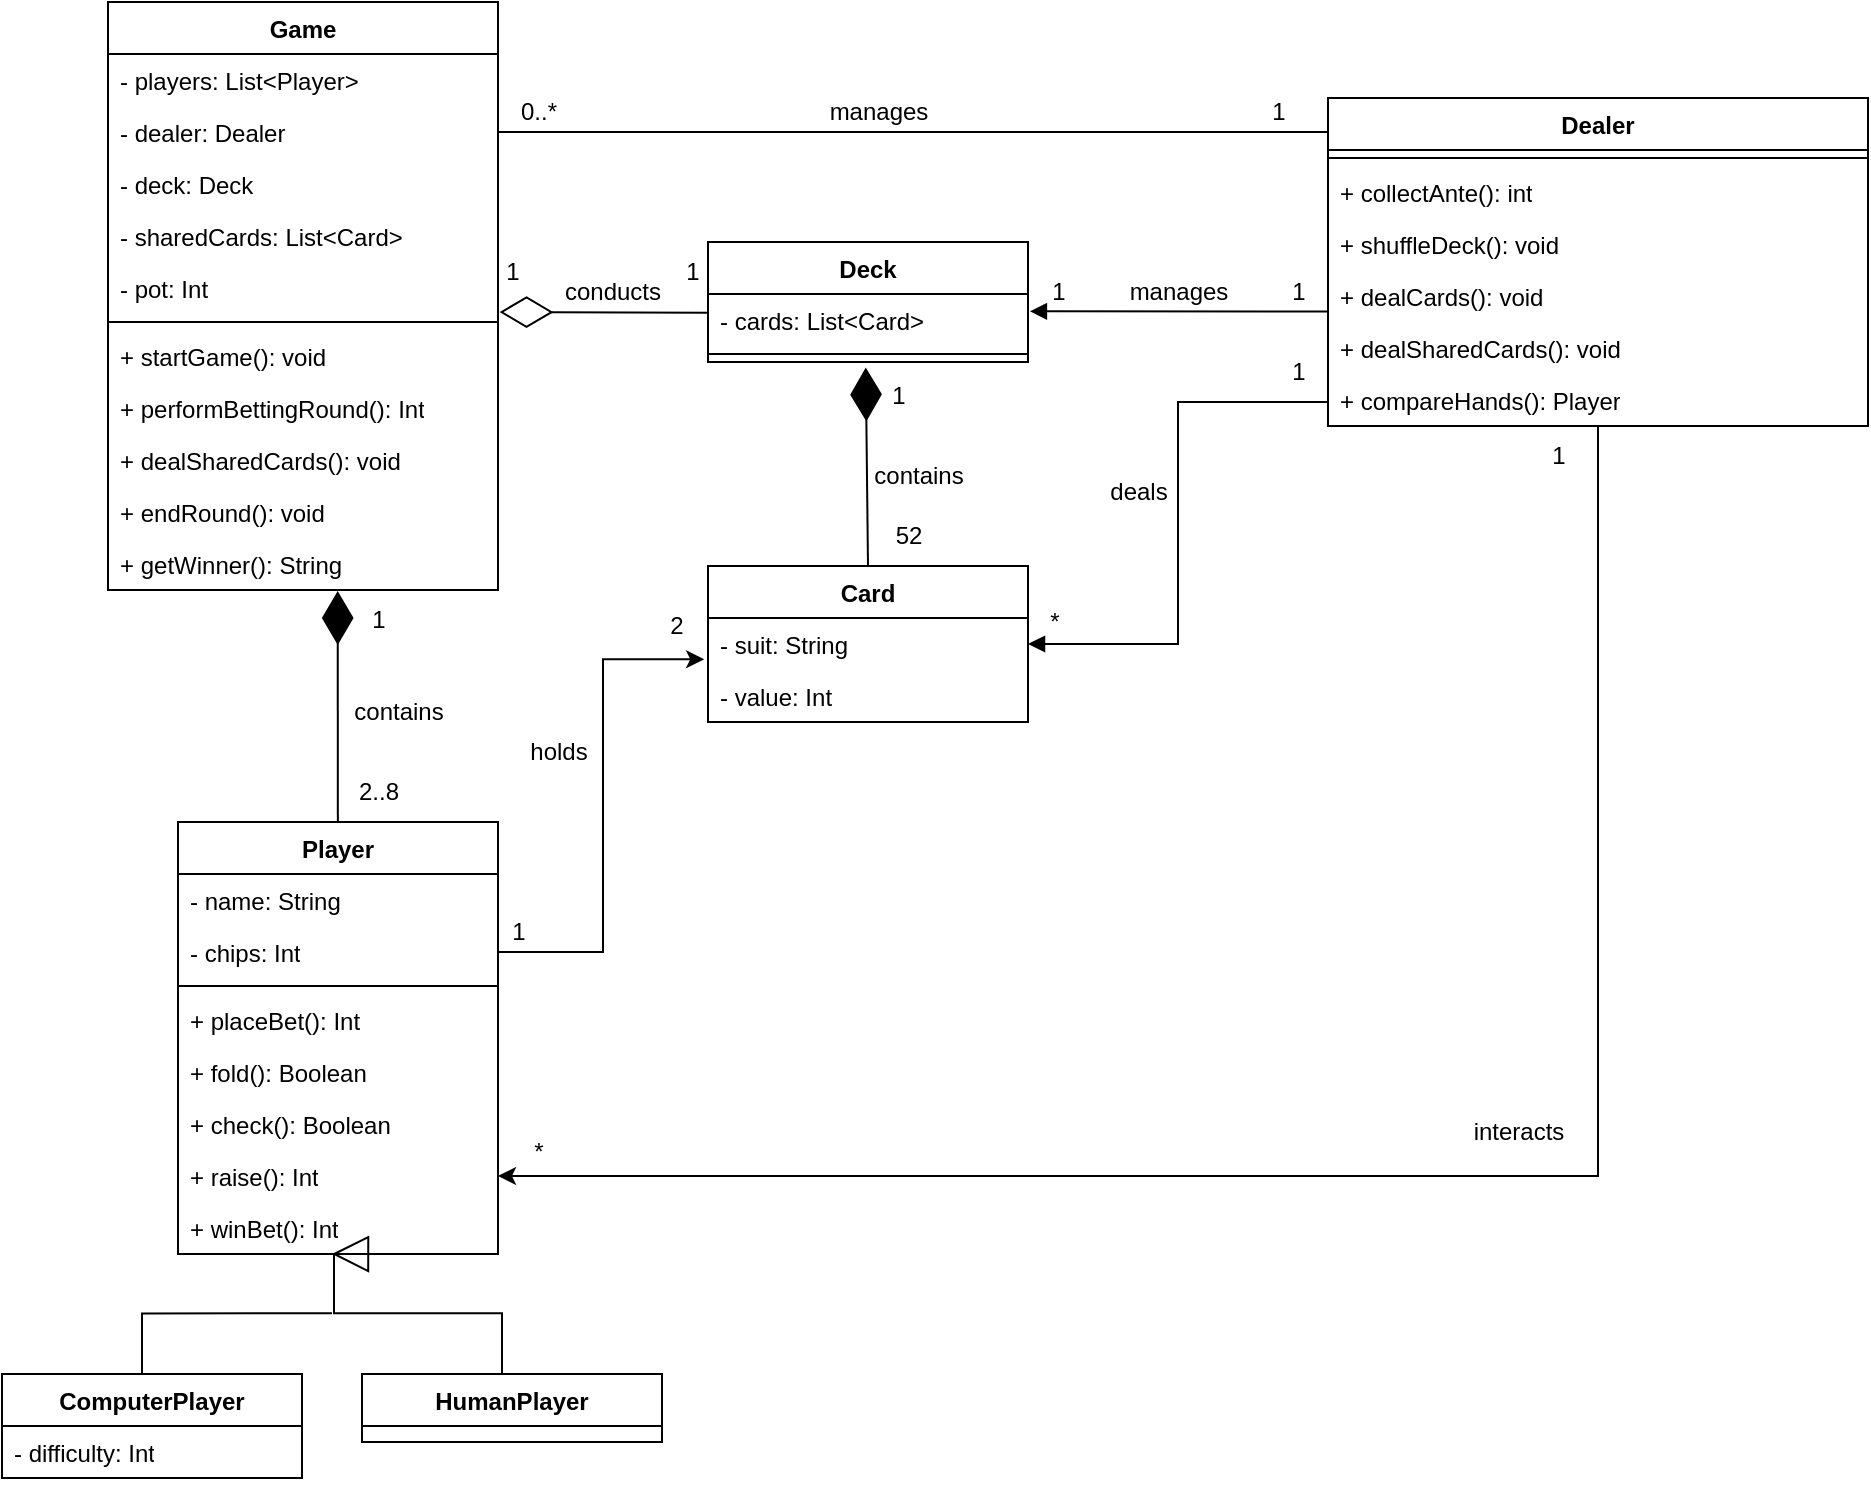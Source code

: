 <mxfile version="24.1.0" type="github">
  <diagram id="C5RBs43oDa-KdzZeNtuy" name="Page-1">
    <mxGraphModel dx="2206" dy="1785" grid="1" gridSize="10" guides="1" tooltips="1" connect="1" arrows="1" fold="1" page="1" pageScale="1" pageWidth="827" pageHeight="1169" math="0" shadow="0">
      <root>
        <mxCell id="WIyWlLk6GJQsqaUBKTNV-0" />
        <mxCell id="WIyWlLk6GJQsqaUBKTNV-1" parent="WIyWlLk6GJQsqaUBKTNV-0" />
        <mxCell id="T5XhBXc5E4vnq6IpL1pk-0" value="Player" style="swimlane;fontStyle=1;align=center;verticalAlign=top;childLayout=stackLayout;horizontal=1;startSize=26;horizontalStack=0;resizeParent=1;resizeParentMax=0;resizeLast=0;collapsible=1;marginBottom=0;whiteSpace=wrap;html=1;" parent="WIyWlLk6GJQsqaUBKTNV-1" vertex="1">
          <mxGeometry x="-325" y="360" width="160" height="216" as="geometry" />
        </mxCell>
        <mxCell id="T5XhBXc5E4vnq6IpL1pk-1" value="- name: String" style="text;strokeColor=none;fillColor=none;align=left;verticalAlign=top;spacingLeft=4;spacingRight=4;overflow=hidden;rotatable=0;points=[[0,0.5],[1,0.5]];portConstraint=eastwest;whiteSpace=wrap;html=1;" parent="T5XhBXc5E4vnq6IpL1pk-0" vertex="1">
          <mxGeometry y="26" width="160" height="26" as="geometry" />
        </mxCell>
        <mxCell id="T5XhBXc5E4vnq6IpL1pk-4" value="- chips: Int" style="text;strokeColor=none;fillColor=none;align=left;verticalAlign=top;spacingLeft=4;spacingRight=4;overflow=hidden;rotatable=0;points=[[0,0.5],[1,0.5]];portConstraint=eastwest;whiteSpace=wrap;html=1;" parent="T5XhBXc5E4vnq6IpL1pk-0" vertex="1">
          <mxGeometry y="52" width="160" height="26" as="geometry" />
        </mxCell>
        <mxCell id="T5XhBXc5E4vnq6IpL1pk-2" value="" style="line;strokeWidth=1;fillColor=none;align=left;verticalAlign=middle;spacingTop=-1;spacingLeft=3;spacingRight=3;rotatable=0;labelPosition=right;points=[];portConstraint=eastwest;strokeColor=inherit;" parent="T5XhBXc5E4vnq6IpL1pk-0" vertex="1">
          <mxGeometry y="78" width="160" height="8" as="geometry" />
        </mxCell>
        <mxCell id="T5XhBXc5E4vnq6IpL1pk-5" value="+ placeBet(): Int" style="text;strokeColor=none;fillColor=none;align=left;verticalAlign=top;spacingLeft=4;spacingRight=4;overflow=hidden;rotatable=0;points=[[0,0.5],[1,0.5]];portConstraint=eastwest;whiteSpace=wrap;html=1;" parent="T5XhBXc5E4vnq6IpL1pk-0" vertex="1">
          <mxGeometry y="86" width="160" height="26" as="geometry" />
        </mxCell>
        <mxCell id="T5XhBXc5E4vnq6IpL1pk-3" value="+ fold(): Boolean" style="text;strokeColor=none;fillColor=none;align=left;verticalAlign=top;spacingLeft=4;spacingRight=4;overflow=hidden;rotatable=0;points=[[0,0.5],[1,0.5]];portConstraint=eastwest;whiteSpace=wrap;html=1;" parent="T5XhBXc5E4vnq6IpL1pk-0" vertex="1">
          <mxGeometry y="112" width="160" height="26" as="geometry" />
        </mxCell>
        <mxCell id="T5XhBXc5E4vnq6IpL1pk-9" value="+ check(): Boolean" style="text;strokeColor=none;fillColor=none;align=left;verticalAlign=top;spacingLeft=4;spacingRight=4;overflow=hidden;rotatable=0;points=[[0,0.5],[1,0.5]];portConstraint=eastwest;whiteSpace=wrap;html=1;" parent="T5XhBXc5E4vnq6IpL1pk-0" vertex="1">
          <mxGeometry y="138" width="160" height="26" as="geometry" />
        </mxCell>
        <mxCell id="T5XhBXc5E4vnq6IpL1pk-10" value="+ raise(): Int" style="text;strokeColor=none;fillColor=none;align=left;verticalAlign=top;spacingLeft=4;spacingRight=4;overflow=hidden;rotatable=0;points=[[0,0.5],[1,0.5]];portConstraint=eastwest;whiteSpace=wrap;html=1;" parent="T5XhBXc5E4vnq6IpL1pk-0" vertex="1">
          <mxGeometry y="164" width="160" height="26" as="geometry" />
        </mxCell>
        <mxCell id="rKda9Qc11jZOZD7aFn99-48" value="+ winBet(): Int" style="text;strokeColor=none;fillColor=none;align=left;verticalAlign=top;spacingLeft=4;spacingRight=4;overflow=hidden;rotatable=0;points=[[0,0.5],[1,0.5]];portConstraint=eastwest;whiteSpace=wrap;html=1;" parent="T5XhBXc5E4vnq6IpL1pk-0" vertex="1">
          <mxGeometry y="190" width="160" height="26" as="geometry" />
        </mxCell>
        <mxCell id="T5XhBXc5E4vnq6IpL1pk-22" value="Deck" style="swimlane;fontStyle=1;align=center;verticalAlign=top;childLayout=stackLayout;horizontal=1;startSize=26;horizontalStack=0;resizeParent=1;resizeParentMax=0;resizeLast=0;collapsible=1;marginBottom=0;whiteSpace=wrap;html=1;" parent="WIyWlLk6GJQsqaUBKTNV-1" vertex="1">
          <mxGeometry x="-60" y="70" width="160" height="60" as="geometry" />
        </mxCell>
        <mxCell id="T5XhBXc5E4vnq6IpL1pk-23" value="- cards: List&amp;lt;Card&amp;gt;" style="text;strokeColor=none;fillColor=none;align=left;verticalAlign=top;spacingLeft=4;spacingRight=4;overflow=hidden;rotatable=0;points=[[0,0.5],[1,0.5]];portConstraint=eastwest;whiteSpace=wrap;html=1;" parent="T5XhBXc5E4vnq6IpL1pk-22" vertex="1">
          <mxGeometry y="26" width="160" height="26" as="geometry" />
        </mxCell>
        <mxCell id="T5XhBXc5E4vnq6IpL1pk-26" value="" style="line;strokeWidth=1;fillColor=none;align=left;verticalAlign=middle;spacingTop=-1;spacingLeft=3;spacingRight=3;rotatable=0;labelPosition=right;points=[];portConstraint=eastwest;strokeColor=inherit;" parent="T5XhBXc5E4vnq6IpL1pk-22" vertex="1">
          <mxGeometry y="52" width="160" height="8" as="geometry" />
        </mxCell>
        <mxCell id="T5XhBXc5E4vnq6IpL1pk-30" value="Card" style="swimlane;fontStyle=1;align=center;verticalAlign=top;childLayout=stackLayout;horizontal=1;startSize=26;horizontalStack=0;resizeParent=1;resizeParentMax=0;resizeLast=0;collapsible=1;marginBottom=0;whiteSpace=wrap;html=1;" parent="WIyWlLk6GJQsqaUBKTNV-1" vertex="1">
          <mxGeometry x="-60" y="232" width="160" height="78" as="geometry" />
        </mxCell>
        <mxCell id="T5XhBXc5E4vnq6IpL1pk-31" value="- suit: String" style="text;strokeColor=none;fillColor=none;align=left;verticalAlign=top;spacingLeft=4;spacingRight=4;overflow=hidden;rotatable=0;points=[[0,0.5],[1,0.5]];portConstraint=eastwest;whiteSpace=wrap;html=1;" parent="T5XhBXc5E4vnq6IpL1pk-30" vertex="1">
          <mxGeometry y="26" width="160" height="26" as="geometry" />
        </mxCell>
        <mxCell id="T5XhBXc5E4vnq6IpL1pk-35" value="- value: Int" style="text;strokeColor=none;fillColor=none;align=left;verticalAlign=top;spacingLeft=4;spacingRight=4;overflow=hidden;rotatable=0;points=[[0,0.5],[1,0.5]];portConstraint=eastwest;whiteSpace=wrap;html=1;" parent="T5XhBXc5E4vnq6IpL1pk-30" vertex="1">
          <mxGeometry y="52" width="160" height="26" as="geometry" />
        </mxCell>
        <mxCell id="T5XhBXc5E4vnq6IpL1pk-36" value="Game" style="swimlane;fontStyle=1;align=center;verticalAlign=top;childLayout=stackLayout;horizontal=1;startSize=26;horizontalStack=0;resizeParent=1;resizeParentMax=0;resizeLast=0;collapsible=1;marginBottom=0;whiteSpace=wrap;html=1;" parent="WIyWlLk6GJQsqaUBKTNV-1" vertex="1">
          <mxGeometry x="-360" y="-50" width="195" height="294" as="geometry" />
        </mxCell>
        <mxCell id="T5XhBXc5E4vnq6IpL1pk-37" value="- players: List&amp;lt;Player&amp;gt;" style="text;strokeColor=none;fillColor=none;align=left;verticalAlign=top;spacingLeft=4;spacingRight=4;overflow=hidden;rotatable=0;points=[[0,0.5],[1,0.5]];portConstraint=eastwest;whiteSpace=wrap;html=1;" parent="T5XhBXc5E4vnq6IpL1pk-36" vertex="1">
          <mxGeometry y="26" width="195" height="26" as="geometry" />
        </mxCell>
        <mxCell id="T5XhBXc5E4vnq6IpL1pk-38" value="- dealer: Dealer" style="text;strokeColor=none;fillColor=none;align=left;verticalAlign=top;spacingLeft=4;spacingRight=4;overflow=hidden;rotatable=0;points=[[0,0.5],[1,0.5]];portConstraint=eastwest;whiteSpace=wrap;html=1;" parent="T5XhBXc5E4vnq6IpL1pk-36" vertex="1">
          <mxGeometry y="52" width="195" height="26" as="geometry" />
        </mxCell>
        <mxCell id="T5XhBXc5E4vnq6IpL1pk-39" value="- deck: Deck" style="text;strokeColor=none;fillColor=none;align=left;verticalAlign=top;spacingLeft=4;spacingRight=4;overflow=hidden;rotatable=0;points=[[0,0.5],[1,0.5]];portConstraint=eastwest;whiteSpace=wrap;html=1;" parent="T5XhBXc5E4vnq6IpL1pk-36" vertex="1">
          <mxGeometry y="78" width="195" height="26" as="geometry" />
        </mxCell>
        <mxCell id="T5XhBXc5E4vnq6IpL1pk-44" value="- sharedCards: List&amp;lt;Card&amp;gt;" style="text;strokeColor=none;fillColor=none;align=left;verticalAlign=top;spacingLeft=4;spacingRight=4;overflow=hidden;rotatable=0;points=[[0,0.5],[1,0.5]];portConstraint=eastwest;whiteSpace=wrap;html=1;" parent="T5XhBXc5E4vnq6IpL1pk-36" vertex="1">
          <mxGeometry y="104" width="195" height="26" as="geometry" />
        </mxCell>
        <mxCell id="T5XhBXc5E4vnq6IpL1pk-45" value="- pot: Int" style="text;strokeColor=none;fillColor=none;align=left;verticalAlign=top;spacingLeft=4;spacingRight=4;overflow=hidden;rotatable=0;points=[[0,0.5],[1,0.5]];portConstraint=eastwest;whiteSpace=wrap;html=1;" parent="T5XhBXc5E4vnq6IpL1pk-36" vertex="1">
          <mxGeometry y="130" width="195" height="26" as="geometry" />
        </mxCell>
        <mxCell id="T5XhBXc5E4vnq6IpL1pk-40" value="" style="line;strokeWidth=1;fillColor=none;align=left;verticalAlign=middle;spacingTop=-1;spacingLeft=3;spacingRight=3;rotatable=0;labelPosition=right;points=[];portConstraint=eastwest;strokeColor=inherit;" parent="T5XhBXc5E4vnq6IpL1pk-36" vertex="1">
          <mxGeometry y="156" width="195" height="8" as="geometry" />
        </mxCell>
        <mxCell id="T5XhBXc5E4vnq6IpL1pk-41" value="+ startGame(): void" style="text;strokeColor=none;fillColor=none;align=left;verticalAlign=top;spacingLeft=4;spacingRight=4;overflow=hidden;rotatable=0;points=[[0,0.5],[1,0.5]];portConstraint=eastwest;whiteSpace=wrap;html=1;" parent="T5XhBXc5E4vnq6IpL1pk-36" vertex="1">
          <mxGeometry y="164" width="195" height="26" as="geometry" />
        </mxCell>
        <mxCell id="T5XhBXc5E4vnq6IpL1pk-42" value="+ performBettingRound(): Int" style="text;strokeColor=none;fillColor=none;align=left;verticalAlign=top;spacingLeft=4;spacingRight=4;overflow=hidden;rotatable=0;points=[[0,0.5],[1,0.5]];portConstraint=eastwest;whiteSpace=wrap;html=1;" parent="T5XhBXc5E4vnq6IpL1pk-36" vertex="1">
          <mxGeometry y="190" width="195" height="26" as="geometry" />
        </mxCell>
        <mxCell id="T5XhBXc5E4vnq6IpL1pk-43" value="+ dealSharedCards(): void" style="text;strokeColor=none;fillColor=none;align=left;verticalAlign=top;spacingLeft=4;spacingRight=4;overflow=hidden;rotatable=0;points=[[0,0.5],[1,0.5]];portConstraint=eastwest;whiteSpace=wrap;html=1;" parent="T5XhBXc5E4vnq6IpL1pk-36" vertex="1">
          <mxGeometry y="216" width="195" height="26" as="geometry" />
        </mxCell>
        <mxCell id="T5XhBXc5E4vnq6IpL1pk-47" value="+ endRound(): void" style="text;strokeColor=none;fillColor=none;align=left;verticalAlign=top;spacingLeft=4;spacingRight=4;overflow=hidden;rotatable=0;points=[[0,0.5],[1,0.5]];portConstraint=eastwest;whiteSpace=wrap;html=1;" parent="T5XhBXc5E4vnq6IpL1pk-36" vertex="1">
          <mxGeometry y="242" width="195" height="26" as="geometry" />
        </mxCell>
        <mxCell id="rKda9Qc11jZOZD7aFn99-47" value="+ getWinner(): String" style="text;strokeColor=none;fillColor=none;align=left;verticalAlign=top;spacingLeft=4;spacingRight=4;overflow=hidden;rotatable=0;points=[[0,0.5],[1,0.5]];portConstraint=eastwest;whiteSpace=wrap;html=1;" parent="T5XhBXc5E4vnq6IpL1pk-36" vertex="1">
          <mxGeometry y="268" width="195" height="26" as="geometry" />
        </mxCell>
        <mxCell id="T5XhBXc5E4vnq6IpL1pk-54" value="ComputerPlayer" style="swimlane;fontStyle=1;align=center;verticalAlign=top;childLayout=stackLayout;horizontal=1;startSize=26;horizontalStack=0;resizeParent=1;resizeParentMax=0;resizeLast=0;collapsible=1;marginBottom=0;whiteSpace=wrap;html=1;" parent="WIyWlLk6GJQsqaUBKTNV-1" vertex="1">
          <mxGeometry x="-413" y="636" width="150" height="52" as="geometry" />
        </mxCell>
        <mxCell id="T5XhBXc5E4vnq6IpL1pk-55" value="- difficulty: Int" style="text;strokeColor=none;fillColor=none;align=left;verticalAlign=top;spacingLeft=4;spacingRight=4;overflow=hidden;rotatable=0;points=[[0,0.5],[1,0.5]];portConstraint=eastwest;whiteSpace=wrap;html=1;" parent="T5XhBXc5E4vnq6IpL1pk-54" vertex="1">
          <mxGeometry y="26" width="150" height="26" as="geometry" />
        </mxCell>
        <mxCell id="T5XhBXc5E4vnq6IpL1pk-57" value="HumanPlayer" style="swimlane;fontStyle=1;align=center;verticalAlign=top;childLayout=stackLayout;horizontal=1;startSize=26;horizontalStack=0;resizeParent=1;resizeParentMax=0;resizeLast=0;collapsible=1;marginBottom=0;whiteSpace=wrap;html=1;" parent="WIyWlLk6GJQsqaUBKTNV-1" vertex="1">
          <mxGeometry x="-233" y="636" width="150" height="34" as="geometry" />
        </mxCell>
        <mxCell id="sOYTi1_51_6Ng_graKK1-0" style="edgeStyle=orthogonalEdgeStyle;rounded=0;orthogonalLoop=1;jettySize=auto;html=1;entryX=1;entryY=0.5;entryDx=0;entryDy=0;" edge="1" parent="WIyWlLk6GJQsqaUBKTNV-1" source="T5XhBXc5E4vnq6IpL1pk-62" target="T5XhBXc5E4vnq6IpL1pk-10">
          <mxGeometry relative="1" as="geometry" />
        </mxCell>
        <mxCell id="T5XhBXc5E4vnq6IpL1pk-62" value="Dealer" style="swimlane;fontStyle=1;align=center;verticalAlign=top;childLayout=stackLayout;horizontal=1;startSize=26;horizontalStack=0;resizeParent=1;resizeParentMax=0;resizeLast=0;collapsible=1;marginBottom=0;whiteSpace=wrap;html=1;" parent="WIyWlLk6GJQsqaUBKTNV-1" vertex="1">
          <mxGeometry x="250" y="-2" width="270" height="164" as="geometry" />
        </mxCell>
        <mxCell id="T5XhBXc5E4vnq6IpL1pk-66" value="" style="line;strokeWidth=1;fillColor=none;align=left;verticalAlign=middle;spacingTop=-1;spacingLeft=3;spacingRight=3;rotatable=0;labelPosition=right;points=[];portConstraint=eastwest;strokeColor=inherit;" parent="T5XhBXc5E4vnq6IpL1pk-62" vertex="1">
          <mxGeometry y="26" width="270" height="8" as="geometry" />
        </mxCell>
        <mxCell id="T5XhBXc5E4vnq6IpL1pk-70" value="+ collectAnte(): int" style="text;strokeColor=none;fillColor=none;align=left;verticalAlign=top;spacingLeft=4;spacingRight=4;overflow=hidden;rotatable=0;points=[[0,0.5],[1,0.5]];portConstraint=eastwest;whiteSpace=wrap;html=1;" parent="T5XhBXc5E4vnq6IpL1pk-62" vertex="1">
          <mxGeometry y="34" width="270" height="26" as="geometry" />
        </mxCell>
        <mxCell id="T5XhBXc5E4vnq6IpL1pk-71" value="+ shuffleDeck(): void" style="text;strokeColor=none;fillColor=none;align=left;verticalAlign=top;spacingLeft=4;spacingRight=4;overflow=hidden;rotatable=0;points=[[0,0.5],[1,0.5]];portConstraint=eastwest;whiteSpace=wrap;html=1;" parent="T5XhBXc5E4vnq6IpL1pk-62" vertex="1">
          <mxGeometry y="60" width="270" height="26" as="geometry" />
        </mxCell>
        <mxCell id="T5XhBXc5E4vnq6IpL1pk-72" value="+ dealCards(): void" style="text;strokeColor=none;fillColor=none;align=left;verticalAlign=top;spacingLeft=4;spacingRight=4;overflow=hidden;rotatable=0;points=[[0,0.5],[1,0.5]];portConstraint=eastwest;whiteSpace=wrap;html=1;" parent="T5XhBXc5E4vnq6IpL1pk-62" vertex="1">
          <mxGeometry y="86" width="270" height="26" as="geometry" />
        </mxCell>
        <mxCell id="T5XhBXc5E4vnq6IpL1pk-73" value="+ dealSharedCards(): void" style="text;strokeColor=none;fillColor=none;align=left;verticalAlign=top;spacingLeft=4;spacingRight=4;overflow=hidden;rotatable=0;points=[[0,0.5],[1,0.5]];portConstraint=eastwest;whiteSpace=wrap;html=1;" parent="T5XhBXc5E4vnq6IpL1pk-62" vertex="1">
          <mxGeometry y="112" width="270" height="26" as="geometry" />
        </mxCell>
        <mxCell id="T5XhBXc5E4vnq6IpL1pk-74" value="+ compareHands(): Player" style="text;strokeColor=none;fillColor=none;align=left;verticalAlign=top;spacingLeft=4;spacingRight=4;overflow=hidden;rotatable=0;points=[[0,0.5],[1,0.5]];portConstraint=eastwest;whiteSpace=wrap;html=1;" parent="T5XhBXc5E4vnq6IpL1pk-62" vertex="1">
          <mxGeometry y="138" width="270" height="26" as="geometry" />
        </mxCell>
        <mxCell id="T5XhBXc5E4vnq6IpL1pk-75" value="" style="endArrow=block;endSize=16;endFill=0;html=1;rounded=0;entryX=0.5;entryY=1.128;entryDx=0;entryDy=0;entryPerimeter=0;exitX=0.5;exitY=0;exitDx=0;exitDy=0;edgeStyle=orthogonalEdgeStyle;" parent="WIyWlLk6GJQsqaUBKTNV-1" edge="1">
          <mxGeometry width="160" relative="1" as="geometry">
            <mxPoint x="-163" y="635.67" as="sourcePoint" />
            <mxPoint x="-248" y="575.998" as="targetPoint" />
            <Array as="points">
              <mxPoint x="-163" y="605.67" />
              <mxPoint x="-247" y="605.67" />
            </Array>
          </mxGeometry>
        </mxCell>
        <mxCell id="T5XhBXc5E4vnq6IpL1pk-80" value="" style="endArrow=none;html=1;edgeStyle=orthogonalEdgeStyle;rounded=0;exitX=0.5;exitY=0;exitDx=0;exitDy=0;" parent="WIyWlLk6GJQsqaUBKTNV-1" edge="1">
          <mxGeometry relative="1" as="geometry">
            <mxPoint x="-343" y="635.67" as="sourcePoint" />
            <mxPoint x="-248" y="605.67" as="targetPoint" />
            <Array as="points">
              <mxPoint x="-343" y="605.67" />
            </Array>
          </mxGeometry>
        </mxCell>
        <mxCell id="rKda9Qc11jZOZD7aFn99-3" value="" style="endArrow=diamondThin;endFill=1;endSize=24;html=1;rounded=0;exitX=0.5;exitY=0;exitDx=0;exitDy=0;entryX=0.493;entryY=1.029;entryDx=0;entryDy=0;entryPerimeter=0;" parent="WIyWlLk6GJQsqaUBKTNV-1" source="T5XhBXc5E4vnq6IpL1pk-30" edge="1">
          <mxGeometry width="160" relative="1" as="geometry">
            <mxPoint x="130" y="240" as="sourcePoint" />
            <mxPoint x="18.88" y="132.754" as="targetPoint" />
          </mxGeometry>
        </mxCell>
        <mxCell id="rKda9Qc11jZOZD7aFn99-4" value="52" style="text;html=1;align=center;verticalAlign=middle;resizable=0;points=[];autosize=1;strokeColor=none;fillColor=none;" parent="WIyWlLk6GJQsqaUBKTNV-1" vertex="1">
          <mxGeometry x="20" y="202" width="40" height="30" as="geometry" />
        </mxCell>
        <mxCell id="rKda9Qc11jZOZD7aFn99-5" value="1" style="text;html=1;align=center;verticalAlign=middle;resizable=0;points=[];autosize=1;strokeColor=none;fillColor=none;" parent="WIyWlLk6GJQsqaUBKTNV-1" vertex="1">
          <mxGeometry x="20" y="132" width="30" height="30" as="geometry" />
        </mxCell>
        <mxCell id="rKda9Qc11jZOZD7aFn99-6" value="contains" style="text;html=1;align=center;verticalAlign=middle;resizable=0;points=[];autosize=1;strokeColor=none;fillColor=none;" parent="WIyWlLk6GJQsqaUBKTNV-1" vertex="1">
          <mxGeometry x="10" y="172" width="70" height="30" as="geometry" />
        </mxCell>
        <mxCell id="rKda9Qc11jZOZD7aFn99-9" value="manages" style="text;html=1;align=center;verticalAlign=middle;resizable=0;points=[];autosize=1;strokeColor=none;fillColor=none;" parent="WIyWlLk6GJQsqaUBKTNV-1" vertex="1">
          <mxGeometry x="140" y="80" width="70" height="30" as="geometry" />
        </mxCell>
        <mxCell id="rKda9Qc11jZOZD7aFn99-11" value="" style="endArrow=block;endFill=1;html=1;edgeStyle=orthogonalEdgeStyle;align=left;verticalAlign=top;rounded=0;exitX=0;exitY=0.5;exitDx=0;exitDy=0;entryX=1.006;entryY=0.936;entryDx=0;entryDy=0;entryPerimeter=0;" parent="WIyWlLk6GJQsqaUBKTNV-1" edge="1">
          <mxGeometry x="-1" relative="1" as="geometry">
            <mxPoint x="250" y="55.33" as="sourcePoint" />
            <mxPoint x="100.96" y="104.666" as="targetPoint" />
            <Array as="points">
              <mxPoint x="250" y="104.33" />
            </Array>
          </mxGeometry>
        </mxCell>
        <mxCell id="rKda9Qc11jZOZD7aFn99-15" value="1" style="text;html=1;align=center;verticalAlign=middle;resizable=0;points=[];autosize=1;strokeColor=none;fillColor=none;" parent="WIyWlLk6GJQsqaUBKTNV-1" vertex="1">
          <mxGeometry x="220" y="80" width="30" height="30" as="geometry" />
        </mxCell>
        <mxCell id="rKda9Qc11jZOZD7aFn99-16" value="1" style="text;html=1;align=center;verticalAlign=middle;resizable=0;points=[];autosize=1;strokeColor=none;fillColor=none;" parent="WIyWlLk6GJQsqaUBKTNV-1" vertex="1">
          <mxGeometry x="100" y="80" width="30" height="30" as="geometry" />
        </mxCell>
        <mxCell id="rKda9Qc11jZOZD7aFn99-17" value="" style="endArrow=block;endFill=1;html=1;edgeStyle=orthogonalEdgeStyle;align=left;verticalAlign=top;rounded=0;exitX=0;exitY=0.5;exitDx=0;exitDy=0;entryX=1;entryY=0.5;entryDx=0;entryDy=0;" parent="WIyWlLk6GJQsqaUBKTNV-1" source="T5XhBXc5E4vnq6IpL1pk-73" target="T5XhBXc5E4vnq6IpL1pk-31" edge="1">
          <mxGeometry x="-1" relative="1" as="geometry">
            <mxPoint x="280" y="190" as="sourcePoint" />
            <mxPoint x="440" y="190" as="targetPoint" />
            <Array as="points">
              <mxPoint x="250" y="150" />
              <mxPoint x="175" y="150" />
              <mxPoint x="175" y="271" />
            </Array>
          </mxGeometry>
        </mxCell>
        <mxCell id="rKda9Qc11jZOZD7aFn99-19" value="deals" style="text;html=1;align=center;verticalAlign=middle;resizable=0;points=[];autosize=1;strokeColor=none;fillColor=none;" parent="WIyWlLk6GJQsqaUBKTNV-1" vertex="1">
          <mxGeometry x="130" y="180" width="50" height="30" as="geometry" />
        </mxCell>
        <mxCell id="rKda9Qc11jZOZD7aFn99-20" value="1" style="text;html=1;align=center;verticalAlign=middle;resizable=0;points=[];autosize=1;strokeColor=none;fillColor=none;" parent="WIyWlLk6GJQsqaUBKTNV-1" vertex="1">
          <mxGeometry x="220" y="120" width="30" height="30" as="geometry" />
        </mxCell>
        <mxCell id="rKda9Qc11jZOZD7aFn99-21" value="*" style="text;html=1;align=center;verticalAlign=middle;resizable=0;points=[];autosize=1;strokeColor=none;fillColor=none;" parent="WIyWlLk6GJQsqaUBKTNV-1" vertex="1">
          <mxGeometry x="98" y="245" width="30" height="30" as="geometry" />
        </mxCell>
        <mxCell id="rKda9Qc11jZOZD7aFn99-22" value="" style="endArrow=diamondThin;endFill=1;endSize=24;html=1;rounded=0;entryX=0.589;entryY=1.019;entryDx=0;entryDy=0;entryPerimeter=0;" parent="WIyWlLk6GJQsqaUBKTNV-1" source="T5XhBXc5E4vnq6IpL1pk-0" target="rKda9Qc11jZOZD7aFn99-47" edge="1">
          <mxGeometry width="160" relative="1" as="geometry">
            <mxPoint x="-195" y="280" as="sourcePoint" />
            <mxPoint x="-35" y="280" as="targetPoint" />
          </mxGeometry>
        </mxCell>
        <mxCell id="rKda9Qc11jZOZD7aFn99-23" value="contains" style="text;html=1;align=center;verticalAlign=middle;resizable=0;points=[];autosize=1;strokeColor=none;fillColor=none;" parent="WIyWlLk6GJQsqaUBKTNV-1" vertex="1">
          <mxGeometry x="-250" y="290" width="70" height="30" as="geometry" />
        </mxCell>
        <mxCell id="rKda9Qc11jZOZD7aFn99-24" value="2..8" style="text;html=1;align=center;verticalAlign=middle;resizable=0;points=[];autosize=1;strokeColor=none;fillColor=none;" parent="WIyWlLk6GJQsqaUBKTNV-1" vertex="1">
          <mxGeometry x="-245" y="330" width="40" height="30" as="geometry" />
        </mxCell>
        <mxCell id="rKda9Qc11jZOZD7aFn99-26" value="1" style="text;html=1;align=center;verticalAlign=middle;resizable=0;points=[];autosize=1;strokeColor=none;fillColor=none;" parent="WIyWlLk6GJQsqaUBKTNV-1" vertex="1">
          <mxGeometry x="-240" y="244" width="30" height="30" as="geometry" />
        </mxCell>
        <mxCell id="rKda9Qc11jZOZD7aFn99-27" value="" style="endArrow=diamondThin;endFill=0;endSize=24;html=1;rounded=0;exitX=0;exitY=0.359;exitDx=0;exitDy=0;exitPerimeter=0;entryX=1.004;entryY=0.962;entryDx=0;entryDy=0;entryPerimeter=0;" parent="WIyWlLk6GJQsqaUBKTNV-1" source="T5XhBXc5E4vnq6IpL1pk-23" target="T5XhBXc5E4vnq6IpL1pk-45" edge="1">
          <mxGeometry width="160" relative="1" as="geometry">
            <mxPoint x="-94.68" y="54.67" as="sourcePoint" />
            <mxPoint x="-160" y="109" as="targetPoint" />
          </mxGeometry>
        </mxCell>
        <mxCell id="rKda9Qc11jZOZD7aFn99-28" value="conducts" style="text;html=1;align=center;verticalAlign=middle;resizable=0;points=[];autosize=1;strokeColor=none;fillColor=none;" parent="WIyWlLk6GJQsqaUBKTNV-1" vertex="1">
          <mxGeometry x="-143" y="80" width="70" height="30" as="geometry" />
        </mxCell>
        <mxCell id="rKda9Qc11jZOZD7aFn99-29" value="1" style="text;html=1;align=center;verticalAlign=middle;resizable=0;points=[];autosize=1;strokeColor=none;fillColor=none;" parent="WIyWlLk6GJQsqaUBKTNV-1" vertex="1">
          <mxGeometry x="-173" y="70" width="30" height="30" as="geometry" />
        </mxCell>
        <mxCell id="rKda9Qc11jZOZD7aFn99-30" value="1" style="text;html=1;align=center;verticalAlign=middle;resizable=0;points=[];autosize=1;strokeColor=none;fillColor=none;" parent="WIyWlLk6GJQsqaUBKTNV-1" vertex="1">
          <mxGeometry x="-83" y="70" width="30" height="30" as="geometry" />
        </mxCell>
        <mxCell id="rKda9Qc11jZOZD7aFn99-43" style="edgeStyle=orthogonalEdgeStyle;rounded=0;orthogonalLoop=1;jettySize=auto;html=1;exitX=1;exitY=0.5;exitDx=0;exitDy=0;entryX=-0.012;entryY=-0.207;entryDx=0;entryDy=0;entryPerimeter=0;" parent="WIyWlLk6GJQsqaUBKTNV-1" source="T5XhBXc5E4vnq6IpL1pk-4" target="T5XhBXc5E4vnq6IpL1pk-35" edge="1">
          <mxGeometry relative="1" as="geometry" />
        </mxCell>
        <mxCell id="rKda9Qc11jZOZD7aFn99-44" value="1" style="text;html=1;align=center;verticalAlign=middle;resizable=0;points=[];autosize=1;strokeColor=none;fillColor=none;" parent="WIyWlLk6GJQsqaUBKTNV-1" vertex="1">
          <mxGeometry x="-170" y="400" width="30" height="30" as="geometry" />
        </mxCell>
        <mxCell id="rKda9Qc11jZOZD7aFn99-45" value="2" style="text;html=1;align=center;verticalAlign=middle;resizable=0;points=[];autosize=1;strokeColor=none;fillColor=none;" parent="WIyWlLk6GJQsqaUBKTNV-1" vertex="1">
          <mxGeometry x="-91" y="247" width="30" height="30" as="geometry" />
        </mxCell>
        <mxCell id="rKda9Qc11jZOZD7aFn99-46" value="holds" style="text;html=1;align=center;verticalAlign=middle;resizable=0;points=[];autosize=1;strokeColor=none;fillColor=none;" parent="WIyWlLk6GJQsqaUBKTNV-1" vertex="1">
          <mxGeometry x="-160" y="310" width="50" height="30" as="geometry" />
        </mxCell>
        <mxCell id="lzWoriEmSkC2iYErtCkM-0" value="" style="endArrow=none;html=1;edgeStyle=orthogonalEdgeStyle;rounded=0;exitX=1;exitY=0.5;exitDx=0;exitDy=0;" parent="WIyWlLk6GJQsqaUBKTNV-1" source="T5XhBXc5E4vnq6IpL1pk-38" edge="1">
          <mxGeometry relative="1" as="geometry">
            <mxPoint x="-280" y="-90" as="sourcePoint" />
            <mxPoint x="250" y="17" as="targetPoint" />
            <Array as="points">
              <mxPoint x="250" y="15" />
              <mxPoint x="250" y="17" />
            </Array>
          </mxGeometry>
        </mxCell>
        <mxCell id="lzWoriEmSkC2iYErtCkM-3" value="0..*" style="text;html=1;align=center;verticalAlign=middle;resizable=0;points=[];autosize=1;strokeColor=none;fillColor=none;" parent="WIyWlLk6GJQsqaUBKTNV-1" vertex="1">
          <mxGeometry x="-165" y="-10" width="40" height="30" as="geometry" />
        </mxCell>
        <mxCell id="lzWoriEmSkC2iYErtCkM-4" value="1" style="text;html=1;align=center;verticalAlign=middle;resizable=0;points=[];autosize=1;strokeColor=none;fillColor=none;" parent="WIyWlLk6GJQsqaUBKTNV-1" vertex="1">
          <mxGeometry x="210" y="-10" width="30" height="30" as="geometry" />
        </mxCell>
        <mxCell id="lzWoriEmSkC2iYErtCkM-5" value="manages" style="text;html=1;align=center;verticalAlign=middle;resizable=0;points=[];autosize=1;strokeColor=none;fillColor=none;" parent="WIyWlLk6GJQsqaUBKTNV-1" vertex="1">
          <mxGeometry x="-10" y="-10" width="70" height="30" as="geometry" />
        </mxCell>
        <mxCell id="sOYTi1_51_6Ng_graKK1-1" value="interacts" style="text;html=1;align=center;verticalAlign=middle;resizable=0;points=[];autosize=1;strokeColor=none;fillColor=none;" vertex="1" parent="WIyWlLk6GJQsqaUBKTNV-1">
          <mxGeometry x="310" y="500" width="70" height="30" as="geometry" />
        </mxCell>
        <mxCell id="sOYTi1_51_6Ng_graKK1-2" value="1" style="text;html=1;align=center;verticalAlign=middle;resizable=0;points=[];autosize=1;strokeColor=none;fillColor=none;" vertex="1" parent="WIyWlLk6GJQsqaUBKTNV-1">
          <mxGeometry x="350" y="162" width="30" height="30" as="geometry" />
        </mxCell>
        <mxCell id="sOYTi1_51_6Ng_graKK1-3" value="*" style="text;html=1;align=center;verticalAlign=middle;resizable=0;points=[];autosize=1;strokeColor=none;fillColor=none;" vertex="1" parent="WIyWlLk6GJQsqaUBKTNV-1">
          <mxGeometry x="-160" y="510" width="30" height="30" as="geometry" />
        </mxCell>
      </root>
    </mxGraphModel>
  </diagram>
</mxfile>
